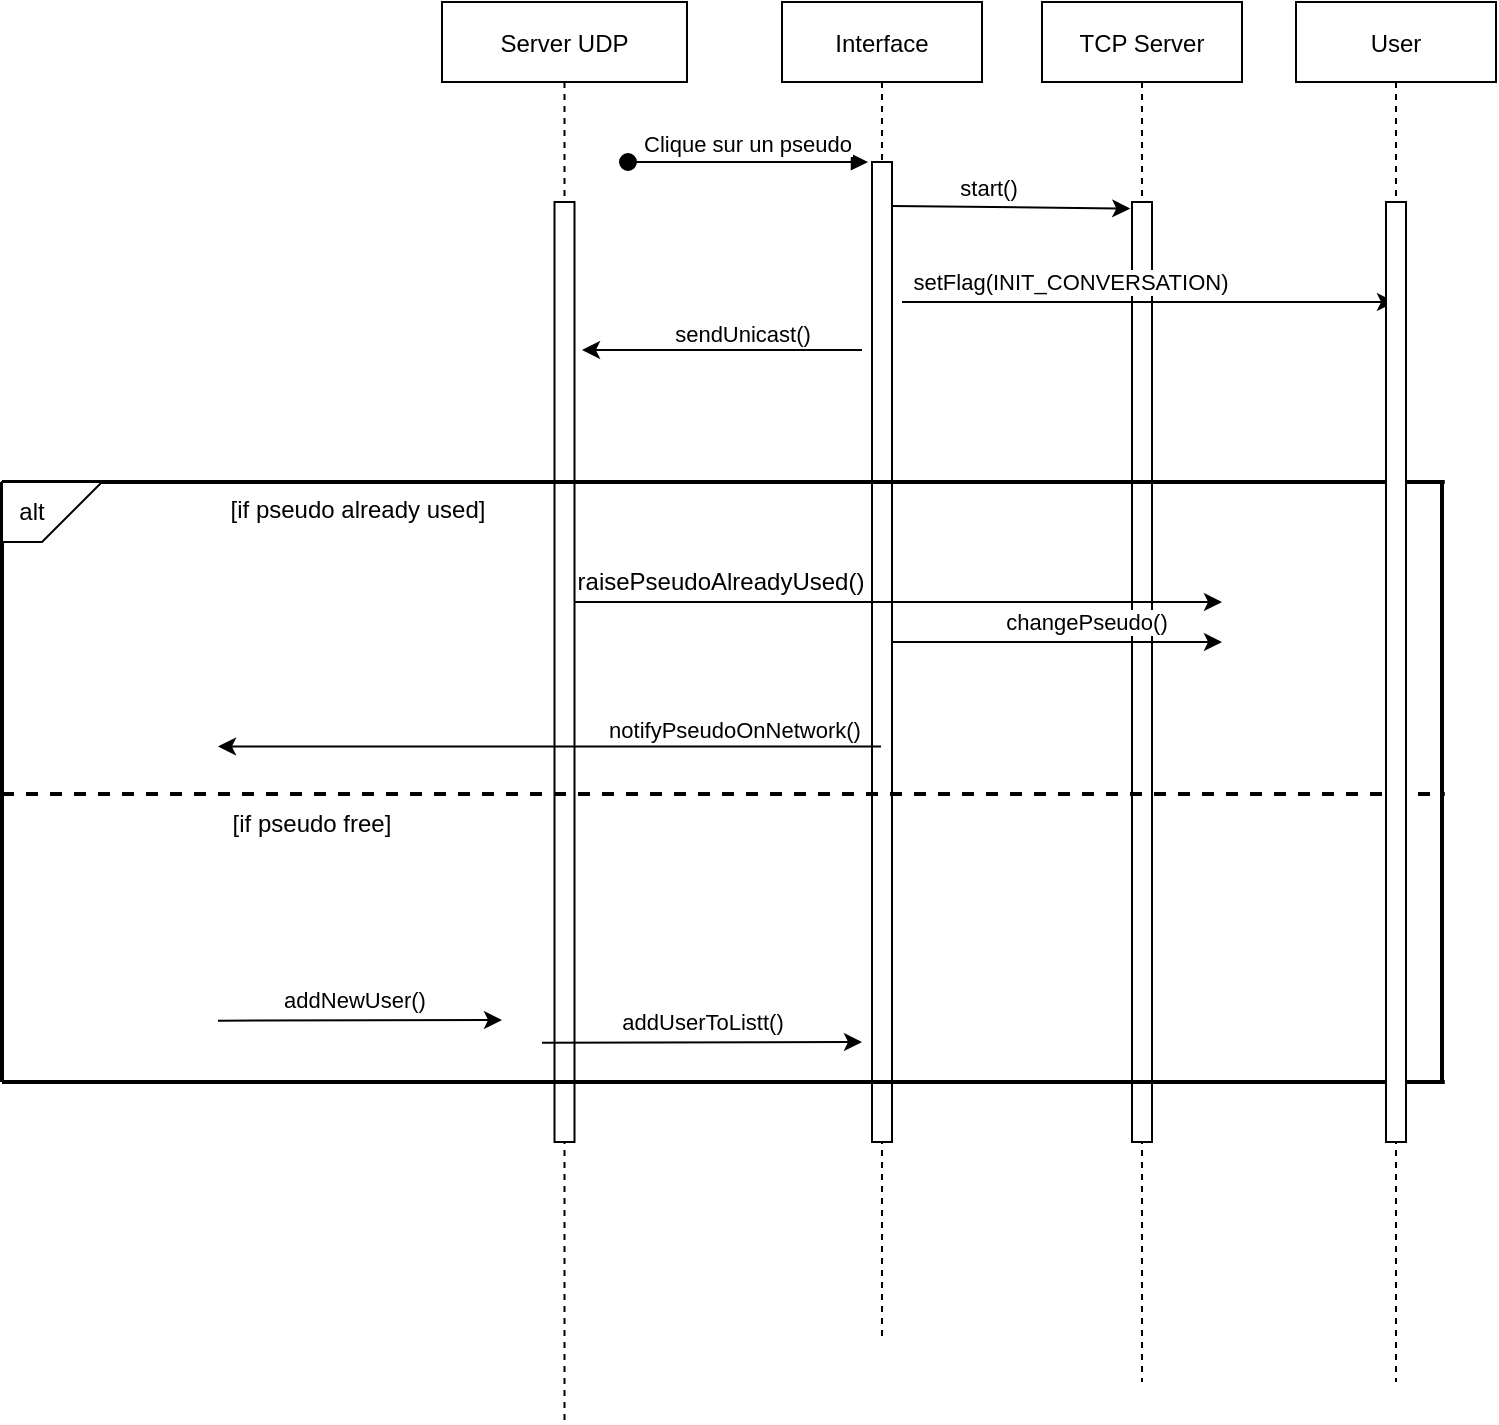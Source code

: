 <mxfile version="16.4.11" type="github">
  <diagram id="xcK4-EyJc4wEiuTrpNLM" name="Page-1">
    <mxGraphModel dx="710" dy="372" grid="1" gridSize="10" guides="1" tooltips="1" connect="1" arrows="1" fold="1" page="1" pageScale="1" pageWidth="827" pageHeight="1169" math="0" shadow="0">
      <root>
        <mxCell id="0" />
        <mxCell id="1" parent="0" />
        <mxCell id="YQPyG1zgTYHU78s7Vjx9-1" value="Interface" style="shape=umlLifeline;perimeter=lifelinePerimeter;container=1;collapsible=0;recursiveResize=0;rounded=0;shadow=0;strokeWidth=1;" vertex="1" parent="1">
          <mxGeometry x="470" y="40" width="100" height="670" as="geometry" />
        </mxCell>
        <mxCell id="YQPyG1zgTYHU78s7Vjx9-2" value="" style="endArrow=classic;html=1;rounded=0;entryX=-0.086;entryY=0.007;entryDx=0;entryDy=0;entryPerimeter=0;" edge="1" parent="YQPyG1zgTYHU78s7Vjx9-1" target="YQPyG1zgTYHU78s7Vjx9-12">
          <mxGeometry width="50" height="50" relative="1" as="geometry">
            <mxPoint x="55" y="102" as="sourcePoint" />
            <mxPoint x="220" y="102" as="targetPoint" />
          </mxGeometry>
        </mxCell>
        <mxCell id="YQPyG1zgTYHU78s7Vjx9-3" value="start()" style="edgeLabel;html=1;align=center;verticalAlign=middle;resizable=0;points=[];" vertex="1" connectable="0" parent="YQPyG1zgTYHU78s7Vjx9-2">
          <mxGeometry x="0.327" relative="1" as="geometry">
            <mxPoint x="-31" y="-10" as="offset" />
          </mxGeometry>
        </mxCell>
        <mxCell id="YQPyG1zgTYHU78s7Vjx9-4" value="" style="points=[];perimeter=orthogonalPerimeter;rounded=0;shadow=0;strokeWidth=1;" vertex="1" parent="YQPyG1zgTYHU78s7Vjx9-1">
          <mxGeometry x="45" y="80" width="10" height="490" as="geometry" />
        </mxCell>
        <mxCell id="YQPyG1zgTYHU78s7Vjx9-34" value="" style="endArrow=classic;html=1;rounded=0;" edge="1" parent="YQPyG1zgTYHU78s7Vjx9-1">
          <mxGeometry width="50" height="50" relative="1" as="geometry">
            <mxPoint x="40" y="174" as="sourcePoint" />
            <mxPoint x="-100" y="174" as="targetPoint" />
          </mxGeometry>
        </mxCell>
        <mxCell id="YQPyG1zgTYHU78s7Vjx9-35" value="sendUnicast()" style="edgeLabel;html=1;align=center;verticalAlign=middle;resizable=0;points=[];" vertex="1" connectable="0" parent="YQPyG1zgTYHU78s7Vjx9-34">
          <mxGeometry x="0.49" relative="1" as="geometry">
            <mxPoint x="44" y="-8" as="offset" />
          </mxGeometry>
        </mxCell>
        <mxCell id="YQPyG1zgTYHU78s7Vjx9-11" value="TCP Server" style="shape=umlLifeline;perimeter=lifelinePerimeter;container=1;collapsible=0;recursiveResize=0;rounded=0;shadow=0;strokeWidth=1;" vertex="1" parent="1">
          <mxGeometry x="600" y="40" width="100" height="690" as="geometry" />
        </mxCell>
        <mxCell id="YQPyG1zgTYHU78s7Vjx9-12" value="" style="points=[];perimeter=orthogonalPerimeter;rounded=0;shadow=0;strokeWidth=1;" vertex="1" parent="YQPyG1zgTYHU78s7Vjx9-11">
          <mxGeometry x="45" y="100" width="10" height="470" as="geometry" />
        </mxCell>
        <mxCell id="YQPyG1zgTYHU78s7Vjx9-29" value="" style="endArrow=classic;html=1;rounded=0;" edge="1" parent="YQPyG1zgTYHU78s7Vjx9-11" target="YQPyG1zgTYHU78s7Vjx9-45">
          <mxGeometry width="50" height="50" relative="1" as="geometry">
            <mxPoint x="-70" y="150" as="sourcePoint" />
            <mxPoint x="83.81" y="150" as="targetPoint" />
          </mxGeometry>
        </mxCell>
        <mxCell id="YQPyG1zgTYHU78s7Vjx9-30" value="setFlag(INIT_CONVERSATION)" style="edgeLabel;html=1;align=center;verticalAlign=middle;resizable=0;points=[];" vertex="1" connectable="0" parent="YQPyG1zgTYHU78s7Vjx9-29">
          <mxGeometry x="0.327" relative="1" as="geometry">
            <mxPoint x="-80" y="-10" as="offset" />
          </mxGeometry>
        </mxCell>
        <mxCell id="YQPyG1zgTYHU78s7Vjx9-17" value="Server UDP" style="shape=umlLifeline;perimeter=lifelinePerimeter;container=1;collapsible=0;recursiveResize=0;rounded=0;shadow=0;strokeWidth=1;" vertex="1" parent="1">
          <mxGeometry x="300" y="40" width="122.5" height="710" as="geometry" />
        </mxCell>
        <mxCell id="YQPyG1zgTYHU78s7Vjx9-18" value="" style="points=[];perimeter=orthogonalPerimeter;rounded=0;shadow=0;strokeWidth=1;" vertex="1" parent="YQPyG1zgTYHU78s7Vjx9-17">
          <mxGeometry x="56.25" y="100" width="10" height="470" as="geometry" />
        </mxCell>
        <mxCell id="YQPyG1zgTYHU78s7Vjx9-19" value="" style="endArrow=classic;html=1;rounded=0;fontFamily=Helvetica;fontSize=12;fontColor=default;strokeWidth=1;endSize=6;startSize=6;" edge="1" parent="YQPyG1zgTYHU78s7Vjx9-17">
          <mxGeometry width="50" height="50" relative="1" as="geometry">
            <mxPoint x="66.25" y="300.0" as="sourcePoint" />
            <mxPoint x="390" y="300" as="targetPoint" />
          </mxGeometry>
        </mxCell>
        <mxCell id="YQPyG1zgTYHU78s7Vjx9-20" value="raisePseudoAlreadyUsed()" style="edgeLabel;html=1;align=center;verticalAlign=middle;resizable=0;points=[];fontSize=12;fontFamily=Helvetica;fontColor=default;" vertex="1" connectable="0" parent="YQPyG1zgTYHU78s7Vjx9-19">
          <mxGeometry x="-0.438" y="1" relative="1" as="geometry">
            <mxPoint x="-19" y="-9" as="offset" />
          </mxGeometry>
        </mxCell>
        <mxCell id="YQPyG1zgTYHU78s7Vjx9-21" value="" style="endArrow=none;html=1;rounded=0;fontFamily=Helvetica;fontSize=12;fontColor=default;strokeWidth=2;" edge="1" parent="1">
          <mxGeometry width="50" height="50" relative="1" as="geometry">
            <mxPoint x="80.0" y="280" as="sourcePoint" />
            <mxPoint x="801.379" y="280" as="targetPoint" />
          </mxGeometry>
        </mxCell>
        <mxCell id="YQPyG1zgTYHU78s7Vjx9-22" value="" style="endArrow=none;html=1;rounded=0;fontFamily=Helvetica;fontSize=12;fontColor=default;strokeWidth=2;" edge="1" parent="1">
          <mxGeometry width="50" height="50" relative="1" as="geometry">
            <mxPoint x="80.0" y="580" as="sourcePoint" />
            <mxPoint x="80.0" y="280" as="targetPoint" />
          </mxGeometry>
        </mxCell>
        <mxCell id="YQPyG1zgTYHU78s7Vjx9-23" value="" style="endArrow=none;html=1;rounded=0;fontFamily=Helvetica;fontSize=12;fontColor=default;strokeWidth=2;" edge="1" parent="1">
          <mxGeometry width="50" height="50" relative="1" as="geometry">
            <mxPoint x="800" y="580" as="sourcePoint" />
            <mxPoint x="800" y="280" as="targetPoint" />
          </mxGeometry>
        </mxCell>
        <mxCell id="YQPyG1zgTYHU78s7Vjx9-24" value="" style="endArrow=none;html=1;rounded=0;fontFamily=Helvetica;fontSize=12;fontColor=default;strokeWidth=2;dashed=1;" edge="1" parent="1">
          <mxGeometry width="50" height="50" relative="1" as="geometry">
            <mxPoint x="80.0" y="436" as="sourcePoint" />
            <mxPoint x="801.379" y="436" as="targetPoint" />
          </mxGeometry>
        </mxCell>
        <mxCell id="YQPyG1zgTYHU78s7Vjx9-25" value="alt&amp;nbsp;&amp;nbsp;&amp;nbsp;&amp;nbsp;&amp;nbsp;&amp;nbsp; " style="shape=card;whiteSpace=wrap;html=1;rounded=0;shadow=0;fontFamily=Helvetica;fontSize=12;fontColor=default;strokeColor=default;strokeWidth=1;fillColor=default;gradientColor=none;flipV=1;flipH=1;" vertex="1" parent="1">
          <mxGeometry x="80" y="280" width="50" height="30" as="geometry" />
        </mxCell>
        <mxCell id="YQPyG1zgTYHU78s7Vjx9-26" value="[if pseudo already used]" style="text;html=1;strokeColor=none;fillColor=none;align=center;verticalAlign=middle;whiteSpace=wrap;rounded=0;shadow=0;fontFamily=Helvetica;fontSize=12;fontColor=default;" vertex="1" parent="1">
          <mxGeometry x="188" y="279" width="140" height="30" as="geometry" />
        </mxCell>
        <mxCell id="YQPyG1zgTYHU78s7Vjx9-27" value="" style="endArrow=classic;html=1;rounded=0;" edge="1" parent="1">
          <mxGeometry width="50" height="50" relative="1" as="geometry">
            <mxPoint x="525.0" y="360" as="sourcePoint" />
            <mxPoint x="690" y="360" as="targetPoint" />
          </mxGeometry>
        </mxCell>
        <mxCell id="YQPyG1zgTYHU78s7Vjx9-28" value="changePseudo()" style="edgeLabel;html=1;align=center;verticalAlign=middle;resizable=0;points=[];" vertex="1" connectable="0" parent="YQPyG1zgTYHU78s7Vjx9-27">
          <mxGeometry x="0.327" relative="1" as="geometry">
            <mxPoint x="-13" y="-10" as="offset" />
          </mxGeometry>
        </mxCell>
        <mxCell id="YQPyG1zgTYHU78s7Vjx9-31" value="[if pseudo free]" style="text;html=1;strokeColor=none;fillColor=none;align=center;verticalAlign=middle;whiteSpace=wrap;rounded=0;shadow=0;fontFamily=Helvetica;fontSize=12;fontColor=default;" vertex="1" parent="1">
          <mxGeometry x="190" y="441" width="90" height="19" as="geometry" />
        </mxCell>
        <mxCell id="YQPyG1zgTYHU78s7Vjx9-32" value="" style="endArrow=classic;html=1;rounded=0;" edge="1" parent="1" source="YQPyG1zgTYHU78s7Vjx9-1">
          <mxGeometry width="50" height="50" relative="1" as="geometry">
            <mxPoint x="519.9" y="412" as="sourcePoint" />
            <mxPoint x="188" y="412.23" as="targetPoint" />
          </mxGeometry>
        </mxCell>
        <mxCell id="YQPyG1zgTYHU78s7Vjx9-33" value="notifyPseudoOnNetwork()" style="edgeLabel;html=1;align=center;verticalAlign=middle;resizable=0;points=[];" vertex="1" connectable="0" parent="YQPyG1zgTYHU78s7Vjx9-32">
          <mxGeometry x="0.49" relative="1" as="geometry">
            <mxPoint x="173" y="-8" as="offset" />
          </mxGeometry>
        </mxCell>
        <mxCell id="YQPyG1zgTYHU78s7Vjx9-36" value="" style="endArrow=classic;html=1;rounded=0;exitX=1.119;exitY=0.503;exitDx=0;exitDy=0;exitPerimeter=0;" edge="1" parent="1">
          <mxGeometry width="50" height="50" relative="1" as="geometry">
            <mxPoint x="188" y="549.33" as="sourcePoint" />
            <mxPoint x="330.0" y="549" as="targetPoint" />
          </mxGeometry>
        </mxCell>
        <mxCell id="YQPyG1zgTYHU78s7Vjx9-37" value="addNewUser()" style="edgeLabel;html=1;align=center;verticalAlign=middle;resizable=0;points=[];" vertex="1" connectable="0" parent="YQPyG1zgTYHU78s7Vjx9-36">
          <mxGeometry x="0.327" relative="1" as="geometry">
            <mxPoint x="-26" y="-10" as="offset" />
          </mxGeometry>
        </mxCell>
        <mxCell id="YQPyG1zgTYHU78s7Vjx9-38" value="" style="endArrow=classic;html=1;rounded=0;exitX=1.119;exitY=0.503;exitDx=0;exitDy=0;exitPerimeter=0;" edge="1" parent="1">
          <mxGeometry width="50" height="50" relative="1" as="geometry">
            <mxPoint x="350.0" y="560.33" as="sourcePoint" />
            <mxPoint x="510.0" y="560" as="targetPoint" />
          </mxGeometry>
        </mxCell>
        <mxCell id="YQPyG1zgTYHU78s7Vjx9-39" value="addUserToListt()" style="edgeLabel;html=1;align=center;verticalAlign=middle;resizable=0;points=[];" vertex="1" connectable="0" parent="YQPyG1zgTYHU78s7Vjx9-38">
          <mxGeometry x="0.327" relative="1" as="geometry">
            <mxPoint x="-26" y="-10" as="offset" />
          </mxGeometry>
        </mxCell>
        <mxCell id="YQPyG1zgTYHU78s7Vjx9-40" value="" style="endArrow=none;html=1;rounded=0;fontFamily=Helvetica;fontSize=12;fontColor=default;strokeWidth=2;" edge="1" parent="1">
          <mxGeometry width="50" height="50" relative="1" as="geometry">
            <mxPoint x="80.0" y="580" as="sourcePoint" />
            <mxPoint x="801.379" y="580" as="targetPoint" />
          </mxGeometry>
        </mxCell>
        <mxCell id="YQPyG1zgTYHU78s7Vjx9-41" value="" style="endArrow=none;html=1;rounded=0;dashed=1;fontFamily=Helvetica;fontSize=12;fontColor=default;startSize=6;endSize=6;strokeWidth=1;jumpSize=2;" edge="1" parent="1">
          <mxGeometry width="50" height="50" relative="1" as="geometry">
            <mxPoint x="80.0" y="580" as="sourcePoint" />
            <mxPoint x="800" y="580" as="targetPoint" />
          </mxGeometry>
        </mxCell>
        <mxCell id="YQPyG1zgTYHU78s7Vjx9-42" value="Clique sur un pseudo" style="verticalAlign=bottom;startArrow=oval;endArrow=block;startSize=8;shadow=0;strokeWidth=1;" edge="1" parent="1">
          <mxGeometry relative="1" as="geometry">
            <mxPoint x="393" y="120" as="sourcePoint" />
            <mxPoint x="513" y="120" as="targetPoint" />
          </mxGeometry>
        </mxCell>
        <mxCell id="YQPyG1zgTYHU78s7Vjx9-45" value="User" style="shape=umlLifeline;perimeter=lifelinePerimeter;container=1;collapsible=0;recursiveResize=0;rounded=0;shadow=0;strokeWidth=1;" vertex="1" parent="1">
          <mxGeometry x="727" y="40" width="100" height="690" as="geometry" />
        </mxCell>
        <mxCell id="YQPyG1zgTYHU78s7Vjx9-46" value="" style="points=[];perimeter=orthogonalPerimeter;rounded=0;shadow=0;strokeWidth=1;" vertex="1" parent="YQPyG1zgTYHU78s7Vjx9-45">
          <mxGeometry x="45" y="100" width="10" height="470" as="geometry" />
        </mxCell>
      </root>
    </mxGraphModel>
  </diagram>
</mxfile>
